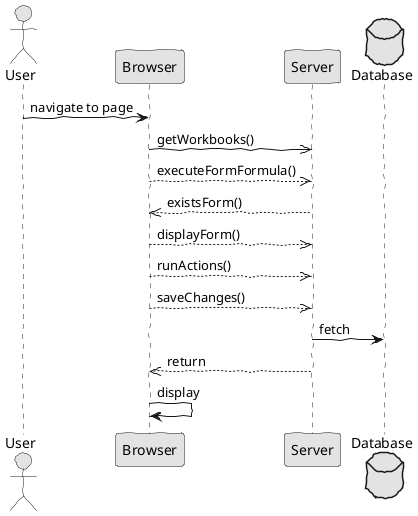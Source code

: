 @startuml  analysis.png
skinparam handwritten true
skinparam monochrome true
skinparam packageStyle rect
skinparam defaultFontName FG Virgil
skinparam shadowing false

actor User

User -> Browser : navigate to page
Browser ->> Server : getWorkbooks()
Browser -->>Server : executeFormFormula()
Server -->>Browser : existsForm()
Browser -->>Server : displayForm()
Browser -->>Server : runActions()
Browser -->>Server : saveChanges()
database Database

Server -> Database : fetch

Server -->> Browser : return

Browser -> Browser : display

@enduml
